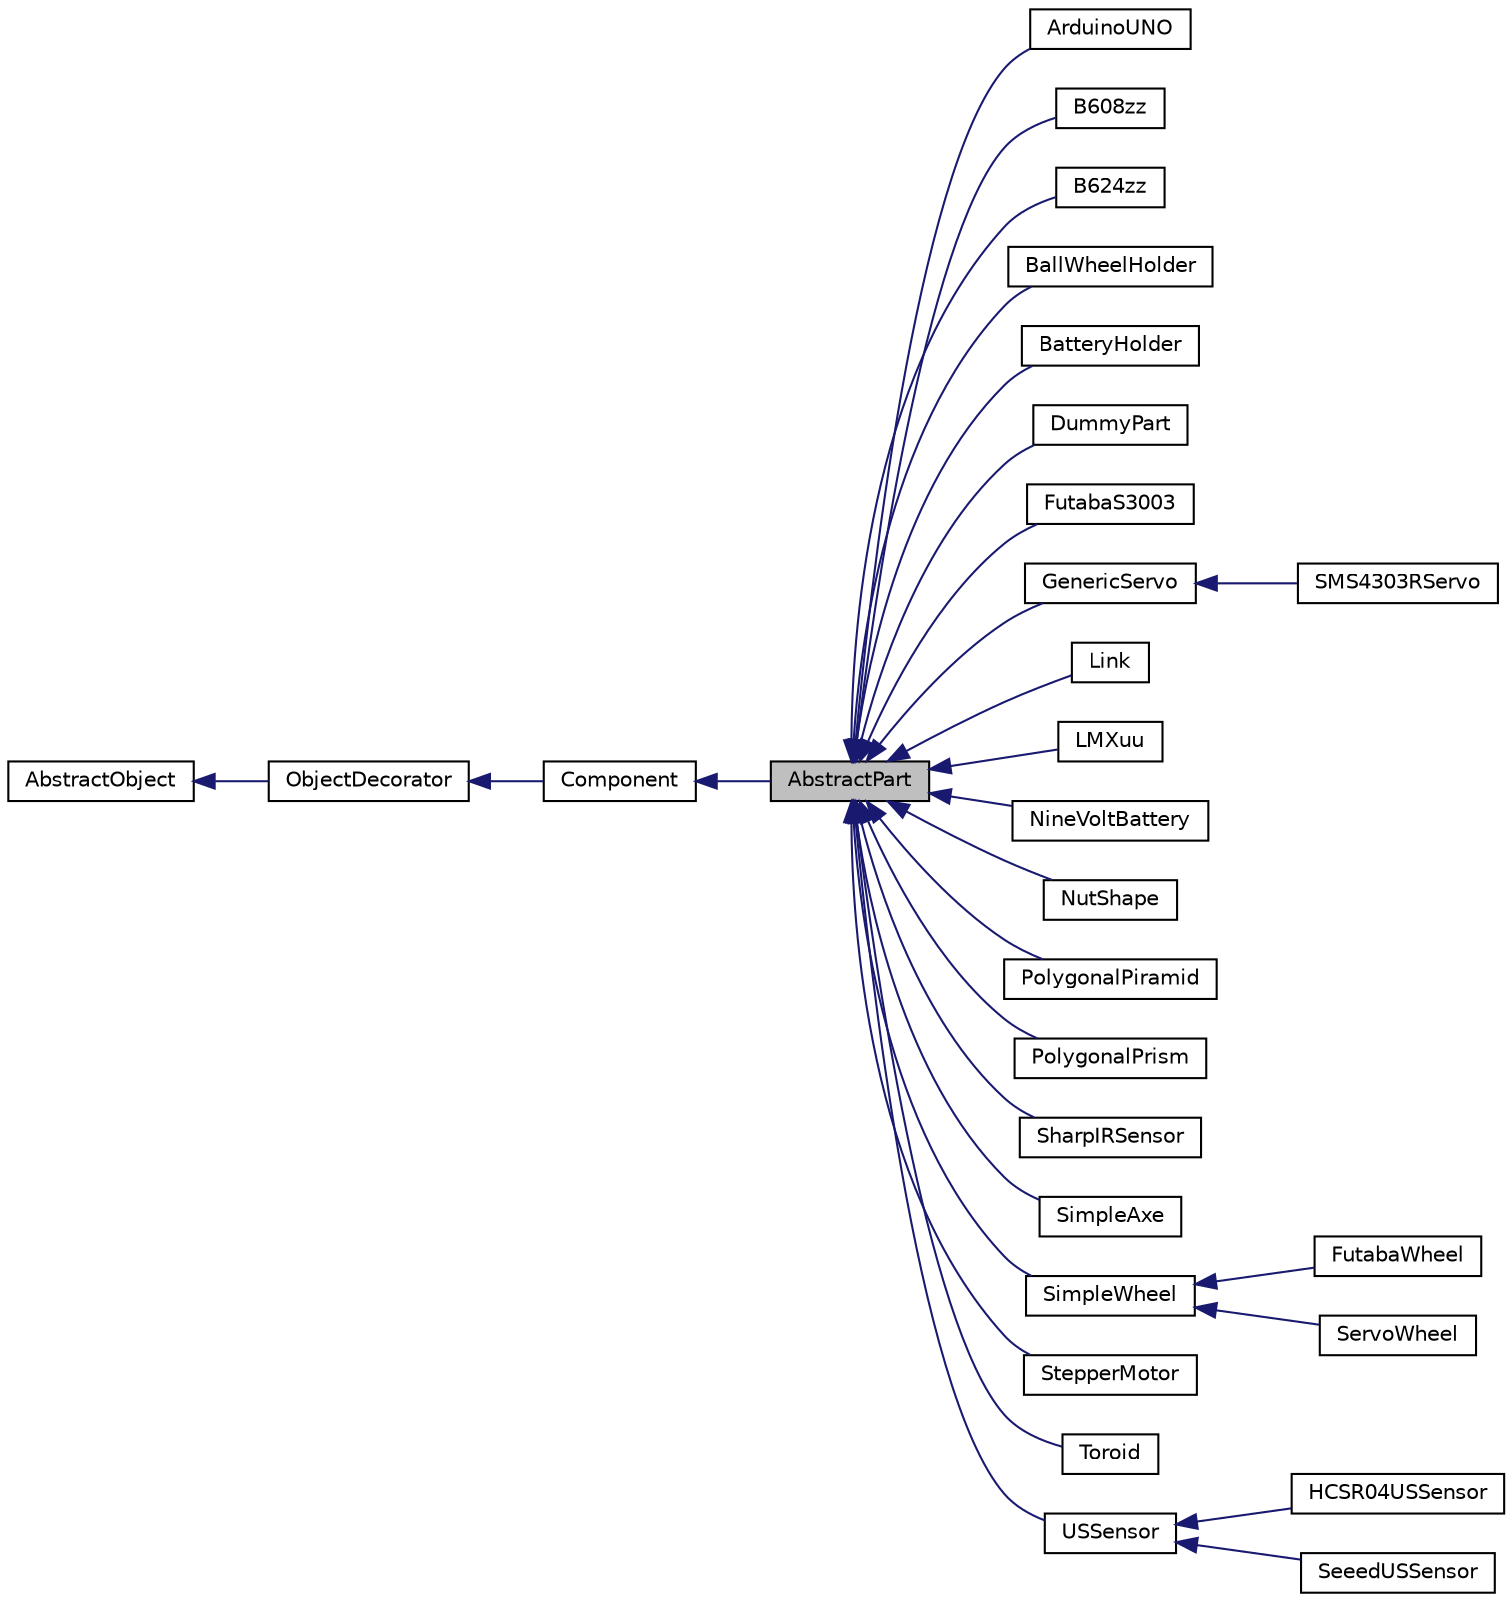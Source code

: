 digraph "AbstractPart"
{
  edge [fontname="Helvetica",fontsize="10",labelfontname="Helvetica",labelfontsize="10"];
  node [fontname="Helvetica",fontsize="10",shape=record];
  rankdir="LR";
  Node0 [label="AbstractPart",height=0.2,width=0.4,color="black", fillcolor="grey75", style="filled", fontcolor="black"];
  Node1 -> Node0 [dir="back",color="midnightblue",fontsize="10",style="solid",fontname="Helvetica"];
  Node1 [label="Component",height=0.2,width=0.4,color="black", fillcolor="white", style="filled",URL="$classComponent.html",tooltip="Component class. "];
  Node2 -> Node1 [dir="back",color="midnightblue",fontsize="10",style="solid",fontname="Helvetica"];
  Node2 [label="ObjectDecorator",height=0.2,width=0.4,color="black", fillcolor="white", style="filled",URL="$classObjectDecorator.html",tooltip="Abstract object decorator interface. "];
  Node3 -> Node2 [dir="back",color="midnightblue",fontsize="10",style="solid",fontname="Helvetica"];
  Node3 [label="AbstractObject",height=0.2,width=0.4,color="black", fillcolor="white", style="filled",URL="$classAbstractObject.html",tooltip="Abstract object interface. "];
  Node0 -> Node4 [dir="back",color="midnightblue",fontsize="10",style="solid",fontname="Helvetica"];
  Node4 [label="ArduinoUNO",height=0.2,width=0.4,color="black", fillcolor="white", style="filled",URL="$classArduinoUNO.html",tooltip="Arduino UNO Bounding Box. "];
  Node0 -> Node5 [dir="back",color="midnightblue",fontsize="10",style="solid",fontname="Helvetica"];
  Node5 [label="B608zz",height=0.2,width=0.4,color="black", fillcolor="white", style="filled",URL="$classB608zz.html"];
  Node0 -> Node6 [dir="back",color="midnightblue",fontsize="10",style="solid",fontname="Helvetica"];
  Node6 [label="B624zz",height=0.2,width=0.4,color="black", fillcolor="white", style="filled",URL="$classB624zz.html"];
  Node0 -> Node7 [dir="back",color="midnightblue",fontsize="10",style="solid",fontname="Helvetica"];
  Node7 [label="BallWheelHolder",height=0.2,width=0.4,color="black", fillcolor="white", style="filled",URL="$classBallWheelHolder.html",tooltip="Ball Wheel Holder primitive object. "];
  Node0 -> Node8 [dir="back",color="midnightblue",fontsize="10",style="solid",fontname="Helvetica"];
  Node8 [label="BatteryHolder",height=0.2,width=0.4,color="black", fillcolor="white", style="filled",URL="$classBatteryHolder.html",tooltip="Battery holder primitive object. "];
  Node0 -> Node9 [dir="back",color="midnightblue",fontsize="10",style="solid",fontname="Helvetica"];
  Node9 [label="DummyPart",height=0.2,width=0.4,color="black", fillcolor="white", style="filled",URL="$classDummyPart.html",tooltip="DummyPart. "];
  Node0 -> Node10 [dir="back",color="midnightblue",fontsize="10",style="solid",fontname="Helvetica"];
  Node10 [label="FutabaS3003",height=0.2,width=0.4,color="black", fillcolor="white", style="filled",URL="$classFutabaS3003.html",tooltip="Futaba S3003 Bounding Box. "];
  Node0 -> Node11 [dir="back",color="midnightblue",fontsize="10",style="solid",fontname="Helvetica"];
  Node11 [label="GenericServo",height=0.2,width=0.4,color="black", fillcolor="white", style="filled",URL="$classGenericServo.html",tooltip="Generic Servo Model. "];
  Node11 -> Node12 [dir="back",color="midnightblue",fontsize="10",style="solid",fontname="Helvetica"];
  Node12 [label="SMS4303RServo",height=0.2,width=0.4,color="black", fillcolor="white", style="filled",URL="$classSMS4303RServo.html",tooltip="Generic Servo Model. "];
  Node0 -> Node13 [dir="back",color="midnightblue",fontsize="10",style="solid",fontname="Helvetica"];
  Node13 [label="Link",height=0.2,width=0.4,color="black", fillcolor="white", style="filled",URL="$classLink.html",tooltip="link primitive object "];
  Node0 -> Node14 [dir="back",color="midnightblue",fontsize="10",style="solid",fontname="Helvetica"];
  Node14 [label="LMXuu",height=0.2,width=0.4,color="black", fillcolor="white", style="filled",URL="$classLMXuu.html"];
  Node0 -> Node15 [dir="back",color="midnightblue",fontsize="10",style="solid",fontname="Helvetica"];
  Node15 [label="NineVoltBattery",height=0.2,width=0.4,color="black", fillcolor="white", style="filled",URL="$classNineVoltBattery.html",tooltip="Nine volt Battery Model. "];
  Node0 -> Node16 [dir="back",color="midnightblue",fontsize="10",style="solid",fontname="Helvetica"];
  Node16 [label="NutShape",height=0.2,width=0.4,color="black", fillcolor="white", style="filled",URL="$classNutShape.html"];
  Node0 -> Node17 [dir="back",color="midnightblue",fontsize="10",style="solid",fontname="Helvetica"];
  Node17 [label="PolygonalPiramid",height=0.2,width=0.4,color="black", fillcolor="white", style="filled",URL="$classPolygonalPiramid.html",tooltip="Polygonal base piramid primitive object. "];
  Node0 -> Node18 [dir="back",color="midnightblue",fontsize="10",style="solid",fontname="Helvetica"];
  Node18 [label="PolygonalPrism",height=0.2,width=0.4,color="black", fillcolor="white", style="filled",URL="$classPolygonalPrism.html",tooltip="Polygonal base prism primitive object. "];
  Node0 -> Node19 [dir="back",color="midnightblue",fontsize="10",style="solid",fontname="Helvetica"];
  Node19 [label="SharpIRSensor",height=0.2,width=0.4,color="black", fillcolor="white", style="filled",URL="$classSharpIRSensor.html",tooltip="Shrap IR Analogic Sensor Model. "];
  Node0 -> Node20 [dir="back",color="midnightblue",fontsize="10",style="solid",fontname="Helvetica"];
  Node20 [label="SimpleAxe",height=0.2,width=0.4,color="black", fillcolor="white", style="filled",URL="$classSimpleAxe.html",tooltip="Simple axe primitive object. "];
  Node0 -> Node21 [dir="back",color="midnightblue",fontsize="10",style="solid",fontname="Helvetica"];
  Node21 [label="SimpleWheel",height=0.2,width=0.4,color="black", fillcolor="white", style="filled",URL="$classSimpleWheel.html",tooltip="Simple wheel primitive object. "];
  Node21 -> Node22 [dir="back",color="midnightblue",fontsize="10",style="solid",fontname="Helvetica"];
  Node22 [label="FutabaWheel",height=0.2,width=0.4,color="black", fillcolor="white", style="filled",URL="$classFutabaWheel.html",tooltip="Futaba wheel primitive object. "];
  Node21 -> Node23 [dir="back",color="midnightblue",fontsize="10",style="solid",fontname="Helvetica"];
  Node23 [label="ServoWheel",height=0.2,width=0.4,color="black", fillcolor="white", style="filled",URL="$classServoWheel.html",tooltip="Servo wheel primitive object. "];
  Node0 -> Node24 [dir="back",color="midnightblue",fontsize="10",style="solid",fontname="Helvetica"];
  Node24 [label="StepperMotor",height=0.2,width=0.4,color="black", fillcolor="white", style="filled",URL="$classStepperMotor.html"];
  Node0 -> Node25 [dir="back",color="midnightblue",fontsize="10",style="solid",fontname="Helvetica"];
  Node25 [label="Toroid",height=0.2,width=0.4,color="black", fillcolor="white", style="filled",URL="$classToroid.html",tooltip="Toroid primitive object. "];
  Node0 -> Node26 [dir="back",color="midnightblue",fontsize="10",style="solid",fontname="Helvetica"];
  Node26 [label="USSensor",height=0.2,width=0.4,color="black", fillcolor="white", style="filled",URL="$classUSSensor.html",tooltip="Generic Ultrasonic Sensor Model. "];
  Node26 -> Node27 [dir="back",color="midnightblue",fontsize="10",style="solid",fontname="Helvetica"];
  Node27 [label="HCSR04USSensor",height=0.2,width=0.4,color="black", fillcolor="white", style="filled",URL="$classHCSR04USSensor.html",tooltip="Seeed Ultrasonic Sensor Model. "];
  Node26 -> Node28 [dir="back",color="midnightblue",fontsize="10",style="solid",fontname="Helvetica"];
  Node28 [label="SeeedUSSensor",height=0.2,width=0.4,color="black", fillcolor="white", style="filled",URL="$classSeeedUSSensor.html",tooltip="Seeed Ultrasonic Sensor Model. "];
}
